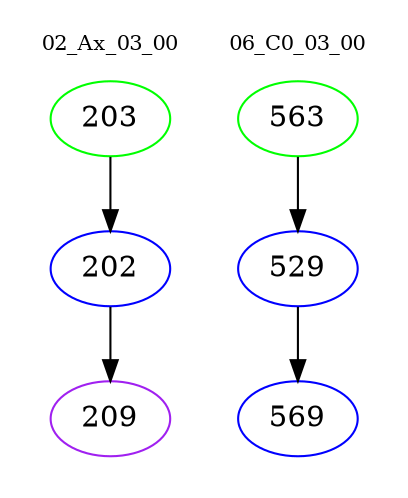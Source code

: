 digraph{
subgraph cluster_0 {
color = white
label = "02_Ax_03_00";
fontsize=10;
T0_203 [label="203", color="green"]
T0_203 -> T0_202 [color="black"]
T0_202 [label="202", color="blue"]
T0_202 -> T0_209 [color="black"]
T0_209 [label="209", color="purple"]
}
subgraph cluster_1 {
color = white
label = "06_C0_03_00";
fontsize=10;
T1_563 [label="563", color="green"]
T1_563 -> T1_529 [color="black"]
T1_529 [label="529", color="blue"]
T1_529 -> T1_569 [color="black"]
T1_569 [label="569", color="blue"]
}
}
